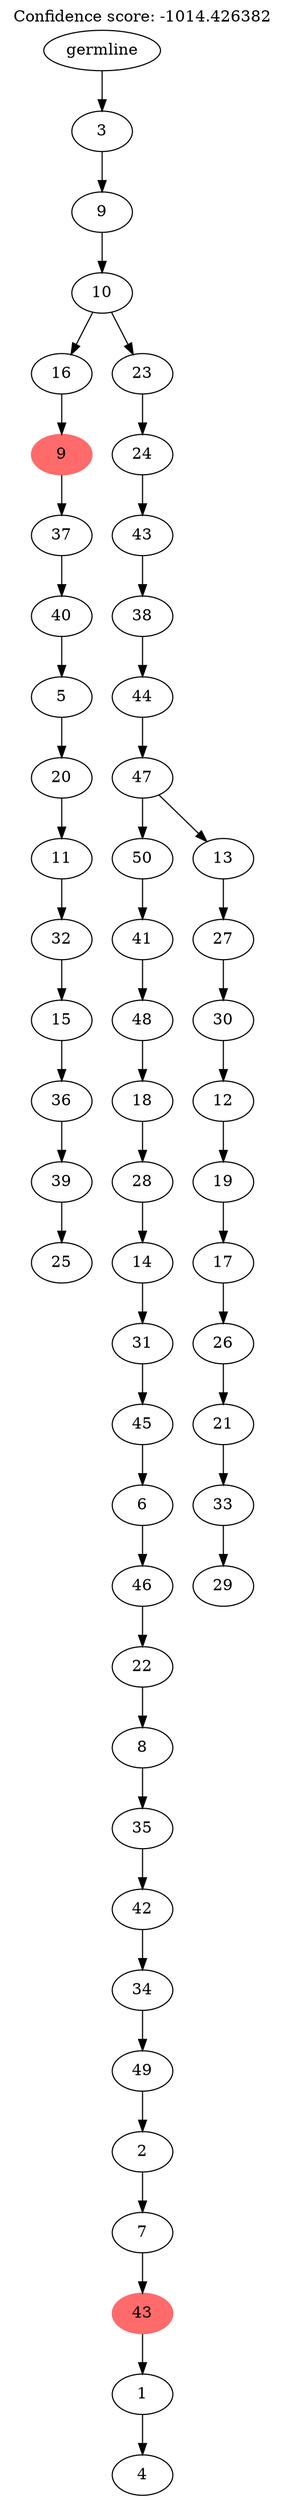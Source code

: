 digraph g {
	"51" -> "52";
	"52" [label="25"];
	"50" -> "51";
	"51" [label="39"];
	"49" -> "50";
	"50" [label="36"];
	"48" -> "49";
	"49" [label="15"];
	"47" -> "48";
	"48" [label="32"];
	"46" -> "47";
	"47" [label="11"];
	"45" -> "46";
	"46" [label="20"];
	"44" -> "45";
	"45" [label="5"];
	"43" -> "44";
	"44" [label="40"];
	"42" -> "43";
	"43" [label="37"];
	"41" -> "42";
	"42" [color=indianred1, style=filled, label="9"];
	"39" -> "40";
	"40" [label="4"];
	"38" -> "39";
	"39" [label="1"];
	"37" -> "38";
	"38" [color=indianred1, style=filled, label="43"];
	"36" -> "37";
	"37" [label="7"];
	"35" -> "36";
	"36" [label="2"];
	"34" -> "35";
	"35" [label="49"];
	"33" -> "34";
	"34" [label="34"];
	"32" -> "33";
	"33" [label="42"];
	"31" -> "32";
	"32" [label="35"];
	"30" -> "31";
	"31" [label="8"];
	"29" -> "30";
	"30" [label="22"];
	"28" -> "29";
	"29" [label="46"];
	"27" -> "28";
	"28" [label="6"];
	"26" -> "27";
	"27" [label="45"];
	"25" -> "26";
	"26" [label="31"];
	"24" -> "25";
	"25" [label="14"];
	"23" -> "24";
	"24" [label="28"];
	"22" -> "23";
	"23" [label="18"];
	"21" -> "22";
	"22" [label="48"];
	"20" -> "21";
	"21" [label="41"];
	"18" -> "19";
	"19" [label="29"];
	"17" -> "18";
	"18" [label="33"];
	"16" -> "17";
	"17" [label="21"];
	"15" -> "16";
	"16" [label="26"];
	"14" -> "15";
	"15" [label="17"];
	"13" -> "14";
	"14" [label="19"];
	"12" -> "13";
	"13" [label="12"];
	"11" -> "12";
	"12" [label="30"];
	"10" -> "11";
	"11" [label="27"];
	"9" -> "10";
	"10" [label="13"];
	"9" -> "20";
	"20" [label="50"];
	"8" -> "9";
	"9" [label="47"];
	"7" -> "8";
	"8" [label="44"];
	"6" -> "7";
	"7" [label="38"];
	"5" -> "6";
	"6" [label="43"];
	"4" -> "5";
	"5" [label="24"];
	"3" -> "4";
	"4" [label="23"];
	"3" -> "41";
	"41" [label="16"];
	"2" -> "3";
	"3" [label="10"];
	"1" -> "2";
	"2" [label="9"];
	"0" -> "1";
	"1" [label="3"];
	"0" [label="germline"];
	labelloc="t";
	label="Confidence score: -1014.426382";
}
